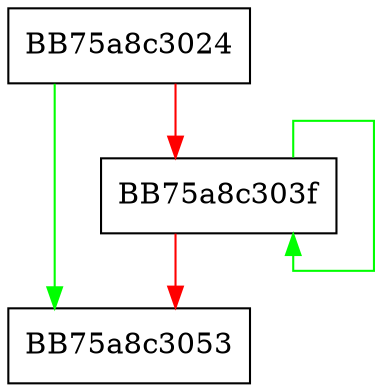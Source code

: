 digraph _RunTaskContinuations {
  node [shape="box"];
  graph [splines=ortho];
  BB75a8c3024 -> BB75a8c3053 [color="green"];
  BB75a8c3024 -> BB75a8c303f [color="red"];
  BB75a8c303f -> BB75a8c303f [color="green"];
  BB75a8c303f -> BB75a8c3053 [color="red"];
}